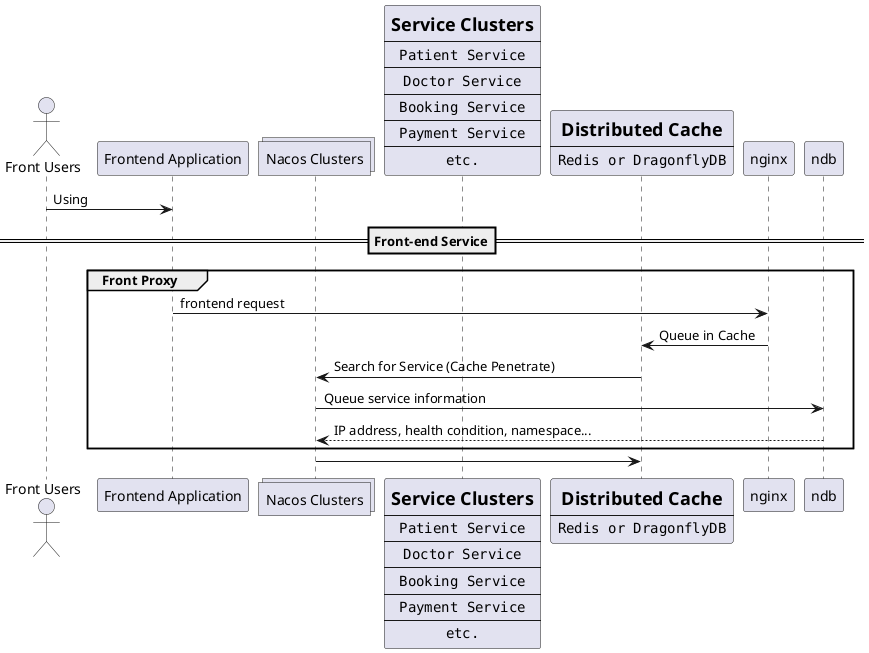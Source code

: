 @startuml

actor "Front Users" as fu
participant "Frontend Application" as fa
collections "Nacos Clusters" as nacos
participant sc [
    =Service Clusters
    ----
    ""Patient Service""
    ----
    ""Doctor Service""
    ----
    ""Booking Service""
    ----
    ""Payment Service""
    ----
    ""etc.""
]
participant dc [
    =Distributed Cache
    ----
    ""Redis or DragonflyDB""
]

fu -> fa: Using
== Front-end Service==

group Front Proxy
fa -> nginx: frontend request
nginx -> dc: Queue in Cache
dc -> nacos: Search for Service (Cache Penetrate)
nacos -> ndb: Queue service information
ndb --> nacos: IP address, health condition, namespace...
end

nacos -> dc

@enduml
